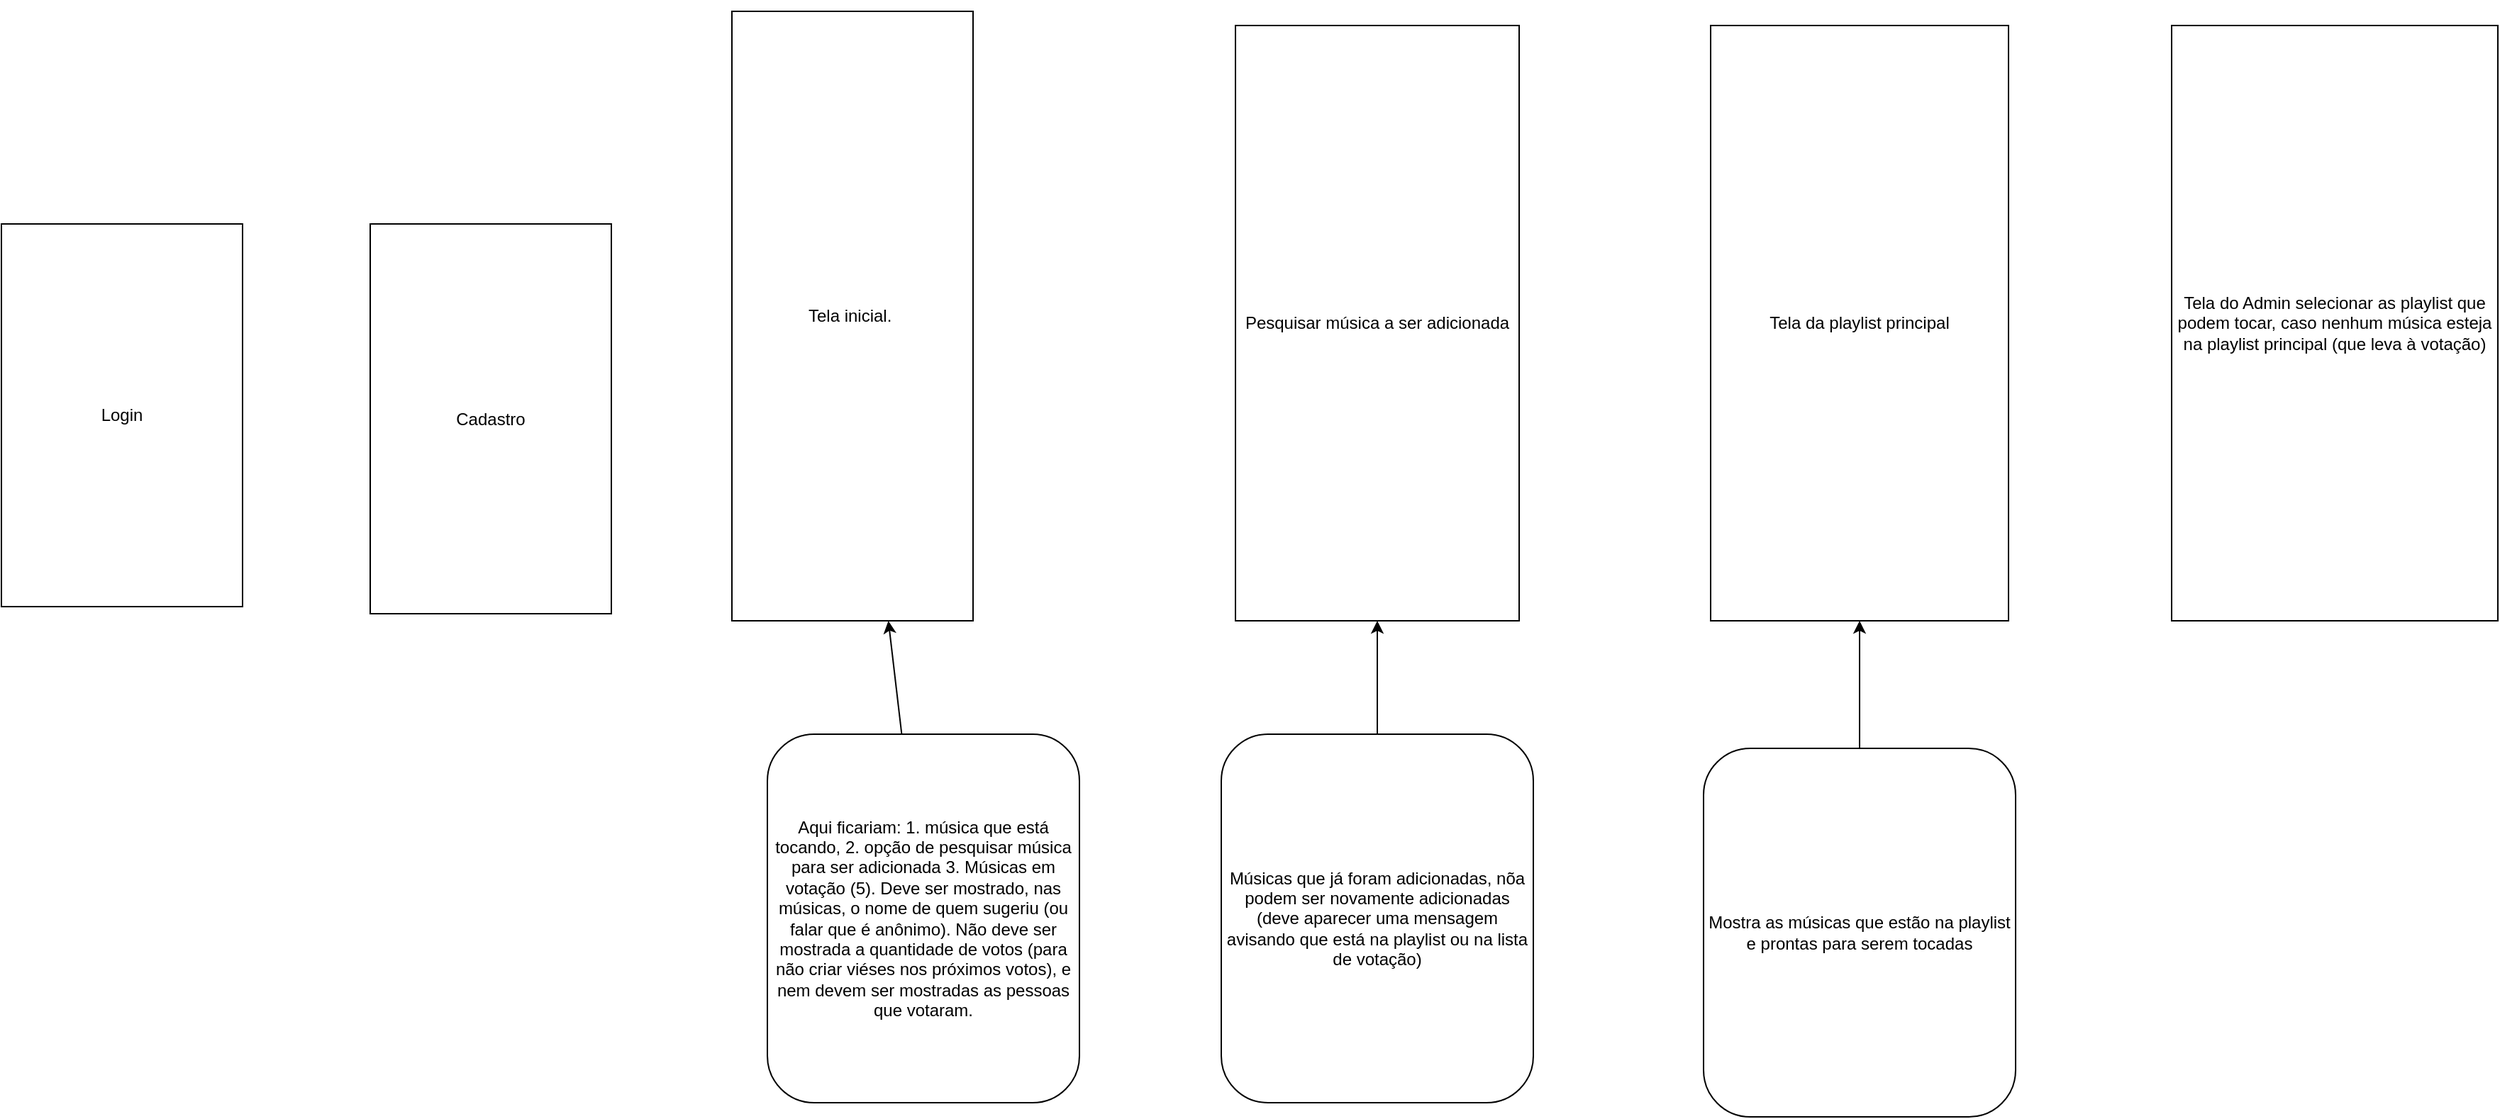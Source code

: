 <mxfile>
    <diagram id="EOFBLvs9dUq9dqeT_brS" name="Page-1">
        <mxGraphModel dx="1614" dy="2199" grid="1" gridSize="10" guides="1" tooltips="1" connect="1" arrows="1" fold="1" page="1" pageScale="1" pageWidth="850" pageHeight="1100" math="0" shadow="0">
            <root>
                <mxCell id="0"/>
                <mxCell id="1" parent="0"/>
                <mxCell id="2" value="Login" style="whiteSpace=wrap;html=1;" vertex="1" parent="1">
                    <mxGeometry x="90" y="60" width="170" height="270" as="geometry"/>
                </mxCell>
                <mxCell id="3" value="Cadastro" style="whiteSpace=wrap;html=1;" vertex="1" parent="1">
                    <mxGeometry x="350" y="60" width="170" height="275" as="geometry"/>
                </mxCell>
                <mxCell id="11" style="edgeStyle=none;html=1;exitX=0.5;exitY=0;exitDx=0;exitDy=0;" edge="1" parent="1" source="4">
                    <mxGeometry relative="1" as="geometry">
                        <mxPoint x="690.286" y="59.571" as="targetPoint"/>
                    </mxGeometry>
                </mxCell>
                <mxCell id="4" value="Tela inicial.&amp;nbsp;" style="whiteSpace=wrap;html=1;" vertex="1" parent="1">
                    <mxGeometry x="605" y="-90" width="170" height="430" as="geometry"/>
                </mxCell>
                <mxCell id="10" style="edgeStyle=none;html=1;" edge="1" parent="1" source="5" target="4">
                    <mxGeometry relative="1" as="geometry"/>
                </mxCell>
                <mxCell id="5" value="Aqui ficariam: 1. música que está tocando, 2. opção de pesquisar música para ser adicionada 3. Músicas em votação (5). Deve ser mostrado, nas músicas, o nome de quem sugeriu (ou falar que é anônimo). Não deve ser mostrada a quantidade de votos (para não criar viéses nos próximos votos), e nem devem ser mostradas as pessoas que votaram.&lt;br&gt;" style="rounded=1;whiteSpace=wrap;html=1;" vertex="1" parent="1">
                    <mxGeometry x="630" y="420" width="220" height="260" as="geometry"/>
                </mxCell>
                <mxCell id="17" value="Pesquisar música a ser adicionada" style="whiteSpace=wrap;html=1;" vertex="1" parent="1">
                    <mxGeometry x="960" y="-80" width="200" height="420" as="geometry"/>
                </mxCell>
                <mxCell id="20" style="edgeStyle=none;html=1;" edge="1" parent="1" source="19" target="17">
                    <mxGeometry relative="1" as="geometry"/>
                </mxCell>
                <mxCell id="19" value="Músicas que já foram adicionadas, nõa podem ser novamente adicionadas (deve aparecer uma mensagem avisando que está na playlist ou na lista de votação)" style="rounded=1;whiteSpace=wrap;html=1;" vertex="1" parent="1">
                    <mxGeometry x="950" y="420" width="220" height="260" as="geometry"/>
                </mxCell>
                <mxCell id="21" value="Tela da playlist principal&lt;br&gt;" style="whiteSpace=wrap;html=1;" vertex="1" parent="1">
                    <mxGeometry x="1295" y="-80" width="210" height="420" as="geometry"/>
                </mxCell>
                <mxCell id="23" style="edgeStyle=none;html=1;" edge="1" parent="1" source="22" target="21">
                    <mxGeometry relative="1" as="geometry"/>
                </mxCell>
                <mxCell id="22" value="Mostra as músicas que estão na playlist e prontas para serem tocadas" style="rounded=1;whiteSpace=wrap;html=1;" vertex="1" parent="1">
                    <mxGeometry x="1290" y="430" width="220" height="260" as="geometry"/>
                </mxCell>
                <mxCell id="24" value="Tela do Admin selecionar as playlist que podem tocar, caso nenhum música esteja na playlist principal (que leva à votação)" style="whiteSpace=wrap;html=1;" vertex="1" parent="1">
                    <mxGeometry x="1620" y="-80" width="230" height="420" as="geometry"/>
                </mxCell>
            </root>
        </mxGraphModel>
    </diagram>
</mxfile>